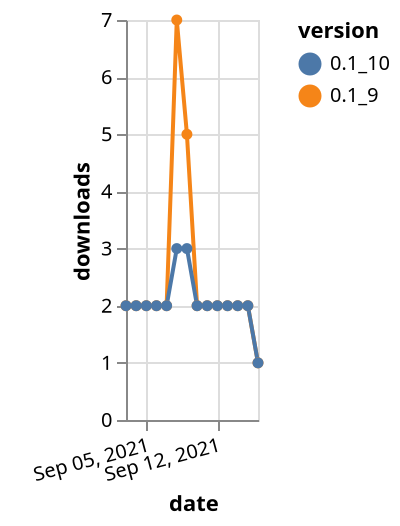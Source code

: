 {"$schema": "https://vega.github.io/schema/vega-lite/v5.json", "description": "A simple bar chart with embedded data.", "data": {"values": [{"date": "2021-09-03", "total": 7183, "delta": 2, "version": "0.1_9"}, {"date": "2021-09-04", "total": 7185, "delta": 2, "version": "0.1_9"}, {"date": "2021-09-05", "total": 7187, "delta": 2, "version": "0.1_9"}, {"date": "2021-09-06", "total": 7189, "delta": 2, "version": "0.1_9"}, {"date": "2021-09-07", "total": 7191, "delta": 2, "version": "0.1_9"}, {"date": "2021-09-08", "total": 7198, "delta": 7, "version": "0.1_9"}, {"date": "2021-09-09", "total": 7203, "delta": 5, "version": "0.1_9"}, {"date": "2021-09-10", "total": 7205, "delta": 2, "version": "0.1_9"}, {"date": "2021-09-11", "total": 7207, "delta": 2, "version": "0.1_9"}, {"date": "2021-09-12", "total": 7209, "delta": 2, "version": "0.1_9"}, {"date": "2021-09-13", "total": 7211, "delta": 2, "version": "0.1_9"}, {"date": "2021-09-14", "total": 7213, "delta": 2, "version": "0.1_9"}, {"date": "2021-09-15", "total": 7215, "delta": 2, "version": "0.1_9"}, {"date": "2021-09-16", "total": 7216, "delta": 1, "version": "0.1_9"}, {"date": "2021-09-03", "total": 3026, "delta": 2, "version": "0.1_10"}, {"date": "2021-09-04", "total": 3028, "delta": 2, "version": "0.1_10"}, {"date": "2021-09-05", "total": 3030, "delta": 2, "version": "0.1_10"}, {"date": "2021-09-06", "total": 3032, "delta": 2, "version": "0.1_10"}, {"date": "2021-09-07", "total": 3034, "delta": 2, "version": "0.1_10"}, {"date": "2021-09-08", "total": 3037, "delta": 3, "version": "0.1_10"}, {"date": "2021-09-09", "total": 3040, "delta": 3, "version": "0.1_10"}, {"date": "2021-09-10", "total": 3042, "delta": 2, "version": "0.1_10"}, {"date": "2021-09-11", "total": 3044, "delta": 2, "version": "0.1_10"}, {"date": "2021-09-12", "total": 3046, "delta": 2, "version": "0.1_10"}, {"date": "2021-09-13", "total": 3048, "delta": 2, "version": "0.1_10"}, {"date": "2021-09-14", "total": 3050, "delta": 2, "version": "0.1_10"}, {"date": "2021-09-15", "total": 3052, "delta": 2, "version": "0.1_10"}, {"date": "2021-09-16", "total": 3053, "delta": 1, "version": "0.1_10"}]}, "width": "container", "mark": {"type": "line", "point": {"filled": true}}, "encoding": {"x": {"field": "date", "type": "temporal", "timeUnit": "yearmonthdate", "title": "date", "axis": {"labelAngle": -15}}, "y": {"field": "delta", "type": "quantitative", "title": "downloads"}, "color": {"field": "version", "type": "nominal"}, "tooltip": {"field": "delta"}}}